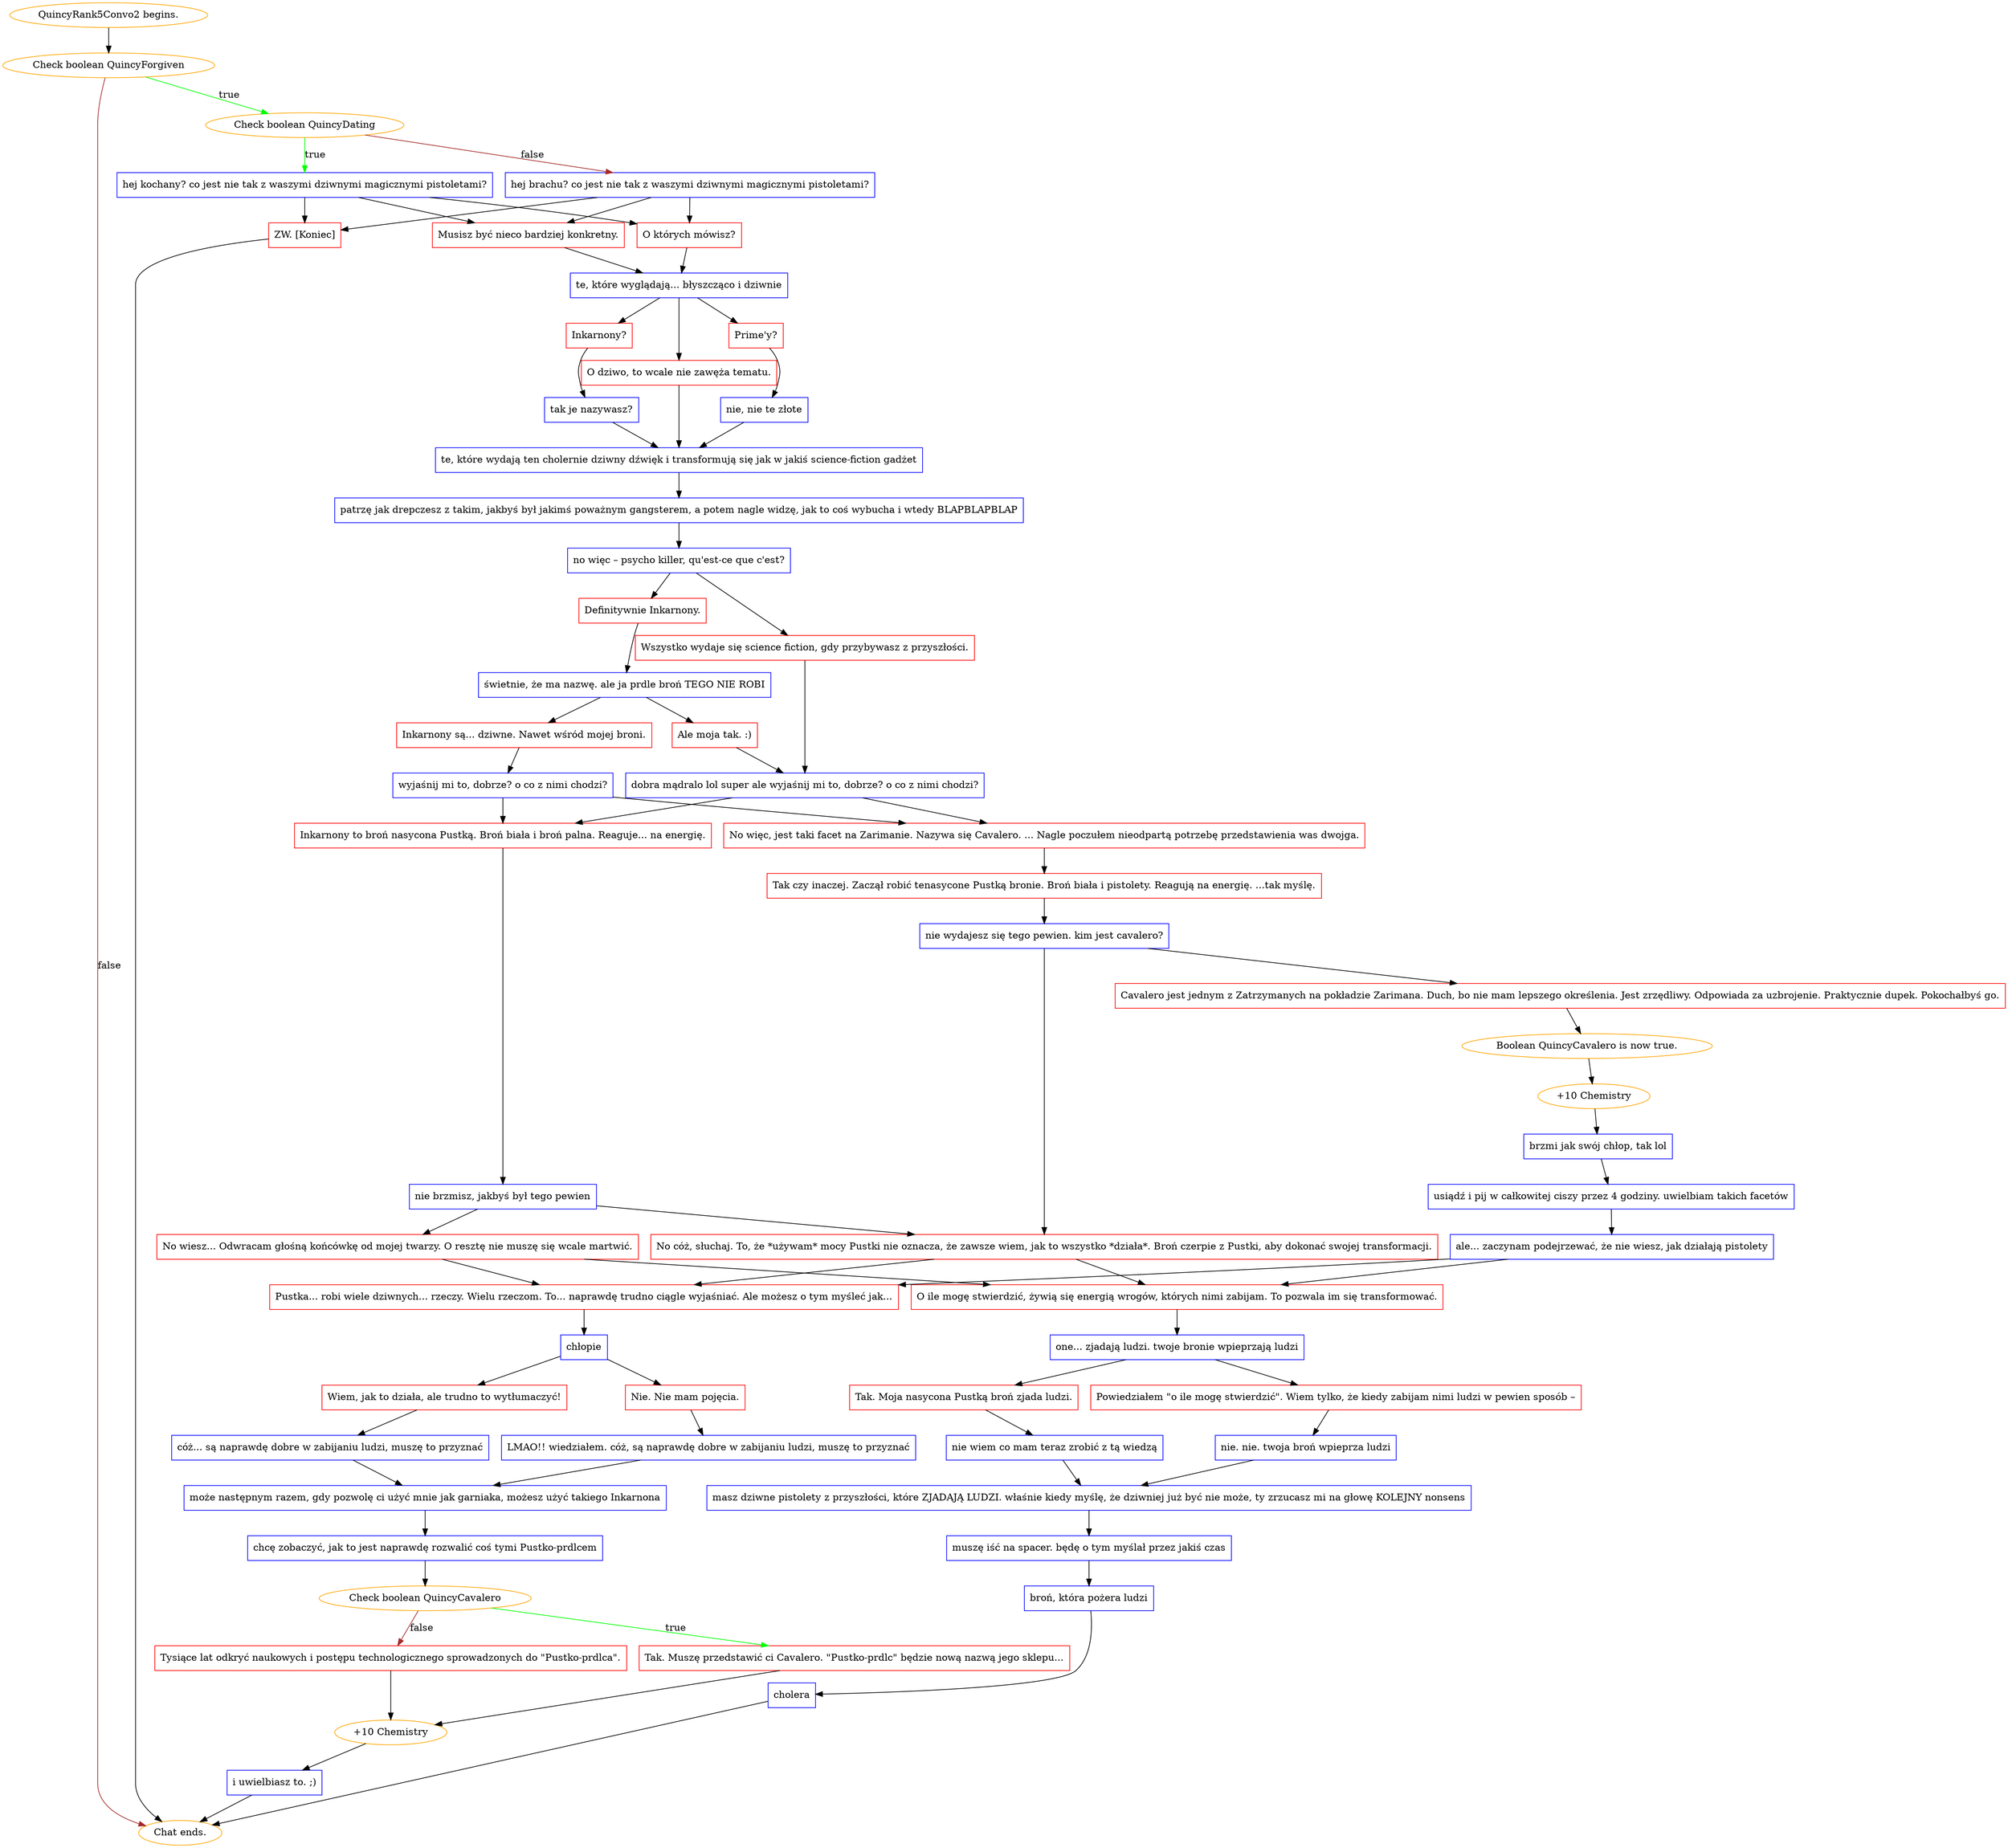 digraph {
	"QuincyRank5Convo2 begins." [color=orange];
		"QuincyRank5Convo2 begins." -> j344524822;
	j344524822 [label="Check boolean QuincyForgiven",color=orange];
		j344524822 -> j3376611681 [label=true,color=green];
		j344524822 -> "Chat ends." [label=false,color=brown];
	j3376611681 [label="Check boolean QuincyDating",color=orange];
		j3376611681 -> j4270220233 [label=true,color=green];
		j3376611681 -> j682941268 [label=false,color=brown];
	"Chat ends." [color=orange];
	j4270220233 [label="hej kochany? co jest nie tak z waszymi dziwnymi magicznymi pistoletami?",shape=box,color=blue];
		j4270220233 -> j4293596866;
		j4270220233 -> j762662046;
		j4270220233 -> j2452338123;
	j682941268 [label="hej brachu? co jest nie tak z waszymi dziwnymi magicznymi pistoletami?",shape=box,color=blue];
		j682941268 -> j4293596866;
		j682941268 -> j762662046;
		j682941268 -> j2452338123;
	j4293596866 [label="O których mówisz?",shape=box,color=red];
		j4293596866 -> j995311988;
	j762662046 [label="Musisz być nieco bardziej konkretny.",shape=box,color=red];
		j762662046 -> j995311988;
	j2452338123 [label="ZW. [Koniec]",shape=box,color=red];
		j2452338123 -> "Chat ends.";
	j995311988 [label="te, które wyglądają... błyszcząco i dziwnie",shape=box,color=blue];
		j995311988 -> j3026496602;
		j995311988 -> j3061229281;
		j995311988 -> j1353877075;
	j3026496602 [label="O dziwo, to wcale nie zawęża tematu.",shape=box,color=red];
		j3026496602 -> j1607331919;
	j3061229281 [label="Prime'y?",shape=box,color=red];
		j3061229281 -> j1811779747;
	j1353877075 [label="Inkarnony?",shape=box,color=red];
		j1353877075 -> j683314375;
	j1607331919 [label="te, które wydają ten cholernie dziwny dźwięk i transformują się jak w jakiś science-fiction gadżet",shape=box,color=blue];
		j1607331919 -> j321778834;
	j1811779747 [label="nie, nie te złote",shape=box,color=blue];
		j1811779747 -> j1607331919;
	j683314375 [label="tak je nazywasz?",shape=box,color=blue];
		j683314375 -> j1607331919;
	j321778834 [label="patrzę jak drepczesz z takim, jakbyś był jakimś poważnym gangsterem, a potem nagle widzę, jak to coś wybucha i wtedy BLAPBLAPBLAP",shape=box,color=blue];
		j321778834 -> j4282319034;
	j4282319034 [label="no więc – psycho killer, qu'est-ce que c'est?",shape=box,color=blue];
		j4282319034 -> j495073772;
		j4282319034 -> j3245438469;
	j495073772 [label="Definitywnie Inkarnony.",shape=box,color=red];
		j495073772 -> j815072291;
	j3245438469 [label="Wszystko wydaje się science fiction, gdy przybywasz z przyszłości.",shape=box,color=red];
		j3245438469 -> j2968726301;
	j815072291 [label="świetnie, że ma nazwę. ale ja prdle broń TEGO NIE ROBI",shape=box,color=blue];
		j815072291 -> j2482277522;
		j815072291 -> j2873390576;
	j2968726301 [label="dobra mądralo lol super ale wyjaśnij mi to, dobrze? o co z nimi chodzi?",shape=box,color=blue];
		j2968726301 -> j3126754643;
		j2968726301 -> j3574842181;
	j2482277522 [label="Inkarnony są... dziwne. Nawet wśród mojej broni.",shape=box,color=red];
		j2482277522 -> j916948676;
	j2873390576 [label="Ale moja tak. :)",shape=box,color=red];
		j2873390576 -> j2968726301;
	j3126754643 [label="Inkarnony to broń nasycona Pustką. Broń biała i broń palna. Reaguje... na energię.",shape=box,color=red];
		j3126754643 -> j3830051208;
	j3574842181 [label="No więc, jest taki facet na Zarimanie. Nazywa się Cavalero. ... Nagle poczułem nieodpartą potrzebę przedstawienia was dwojga.",shape=box,color=red];
		j3574842181 -> j361500052;
	j916948676 [label="wyjaśnij mi to, dobrze? o co z nimi chodzi?",shape=box,color=blue];
		j916948676 -> j3126754643;
		j916948676 -> j3574842181;
	j3830051208 [label="nie brzmisz, jakbyś był tego pewien",shape=box,color=blue];
		j3830051208 -> j3790484390;
		j3830051208 -> j2553775762;
	j361500052 [label="Tak czy inaczej. Zaczął robić tenasycone Pustką bronie. Broń biała i pistolety. Reagują na energię. ...tak myślę.",shape=box,color=red];
		j361500052 -> j1424941036;
	j3790484390 [label="No wiesz... Odwracam głośną końcówkę od mojej twarzy. O resztę nie muszę się wcale martwić.",shape=box,color=red];
		j3790484390 -> j376325954;
		j3790484390 -> j779612441;
	j2553775762 [label="No cóż, słuchaj. To, że *używam* mocy Pustki nie oznacza, że zawsze wiem, jak to wszystko *działa*. Broń czerpie z Pustki, aby dokonać swojej transformacji.",shape=box,color=red];
		j2553775762 -> j376325954;
		j2553775762 -> j779612441;
	j1424941036 [label="nie wydajesz się tego pewien. kim jest cavalero?",shape=box,color=blue];
		j1424941036 -> j2553775762;
		j1424941036 -> j1251595578;
	j376325954 [label="O ile mogę stwierdzić, żywią się energią wrogów, których nimi zabijam. To pozwala im się transformować.",shape=box,color=red];
		j376325954 -> j3534661674;
	j779612441 [label="Pustka... robi wiele dziwnych... rzeczy. Wielu rzeczom. To... naprawdę trudno ciągle wyjaśniać. Ale możesz o tym myśleć jak...",shape=box,color=red];
		j779612441 -> j2162956755;
	j1251595578 [label="Cavalero jest jednym z Zatrzymanych na pokładzie Zarimana. Duch, bo nie mam lepszego określenia. Jest zrzędliwy. Odpowiada za uzbrojenie. Praktycznie dupek. Pokochałbyś go.",shape=box,color=red];
		j1251595578 -> j2769882696;
	j3534661674 [label="one... zjadają ludzi. twoje bronie wpieprzają ludzi",shape=box,color=blue];
		j3534661674 -> j3600742913;
		j3534661674 -> j2608863017;
	j2162956755 [label="chłopie",shape=box,color=blue];
		j2162956755 -> j2440553667;
		j2162956755 -> j4173380607;
	j2769882696 [label="Boolean QuincyCavalero is now true.",color=orange];
		j2769882696 -> j882195109;
	j3600742913 [label="Powiedziałem \"o ile mogę stwierdzić\". Wiem tylko, że kiedy zabijam nimi ludzi w pewien sposób –",shape=box,color=red];
		j3600742913 -> j1827624039;
	j2608863017 [label="Tak. Moja nasycona Pustką broń zjada ludzi.",shape=box,color=red];
		j2608863017 -> j562238100;
	j2440553667 [label="Nie. Nie mam pojęcia.",shape=box,color=red];
		j2440553667 -> j1263428648;
	j4173380607 [label="Wiem, jak to działa, ale trudno to wytłumaczyć!",shape=box,color=red];
		j4173380607 -> j2894166203;
	j882195109 [label="+10 Chemistry",color=orange];
		j882195109 -> j2279256845;
	j1827624039 [label="nie. nie. twoja broń wpieprza ludzi",shape=box,color=blue];
		j1827624039 -> j1969937972;
	j562238100 [label="nie wiem co mam teraz zrobić z tą wiedzą",shape=box,color=blue];
		j562238100 -> j1969937972;
	j1263428648 [label="LMAO!! wiedziałem. cóż, są naprawdę dobre w zabijaniu ludzi, muszę to przyznać",shape=box,color=blue];
		j1263428648 -> j2146275615;
	j2894166203 [label="cóż... są naprawdę dobre w zabijaniu ludzi, muszę to przyznać",shape=box,color=blue];
		j2894166203 -> j2146275615;
	j2279256845 [label="brzmi jak swój chłop, tak lol",shape=box,color=blue];
		j2279256845 -> j2227792272;
	j1969937972 [label="masz dziwne pistolety z przyszłości, które ZJADAJĄ LUDZI. właśnie kiedy myślę, że dziwniej już być nie może, ty zrzucasz mi na głowę KOLEJNY nonsens",shape=box,color=blue];
		j1969937972 -> j1081279226;
	j2146275615 [label="może następnym razem, gdy pozwolę ci użyć mnie jak garniaka, możesz użyć takiego Inkarnona",shape=box,color=blue];
		j2146275615 -> j1683472256;
	j2227792272 [label="usiądź i pij w całkowitej ciszy przez 4 godziny. uwielbiam takich facetów",shape=box,color=blue];
		j2227792272 -> j125085863;
	j1081279226 [label="muszę iść na spacer. będę o tym myślał przez jakiś czas",shape=box,color=blue];
		j1081279226 -> j540736872;
	j1683472256 [label="chcę zobaczyć, jak to jest naprawdę rozwalić coś tymi Pustko-prdlcem",shape=box,color=blue];
		j1683472256 -> j1580395653;
	j125085863 [label="ale... zaczynam podejrzewać, że nie wiesz, jak działają pistolety",shape=box,color=blue];
		j125085863 -> j376325954;
		j125085863 -> j779612441;
	j540736872 [label="broń, która pożera ludzi",shape=box,color=blue];
		j540736872 -> j1951418335;
	j1580395653 [label="Check boolean QuincyCavalero",color=orange];
		j1580395653 -> j2175995384 [label=true,color=green];
		j1580395653 -> j2498944446 [label=false,color=brown];
	j1951418335 [label="cholera",shape=box,color=blue];
		j1951418335 -> "Chat ends.";
	j2175995384 [label="Tak. Muszę przedstawić ci Cavalero. \"Pustko-prdlc\" będzie nową nazwą jego sklepu...",shape=box,color=red];
		j2175995384 -> j683036764;
	j2498944446 [label="Tysiące lat odkryć naukowych i postępu technologicznego sprowadzonych do \"Pustko-prdlca\".",shape=box,color=red];
		j2498944446 -> j683036764;
	j683036764 [label="+10 Chemistry",color=orange];
		j683036764 -> j3866150179;
	j3866150179 [label="i uwielbiasz to. ;)",shape=box,color=blue];
		j3866150179 -> "Chat ends.";
}